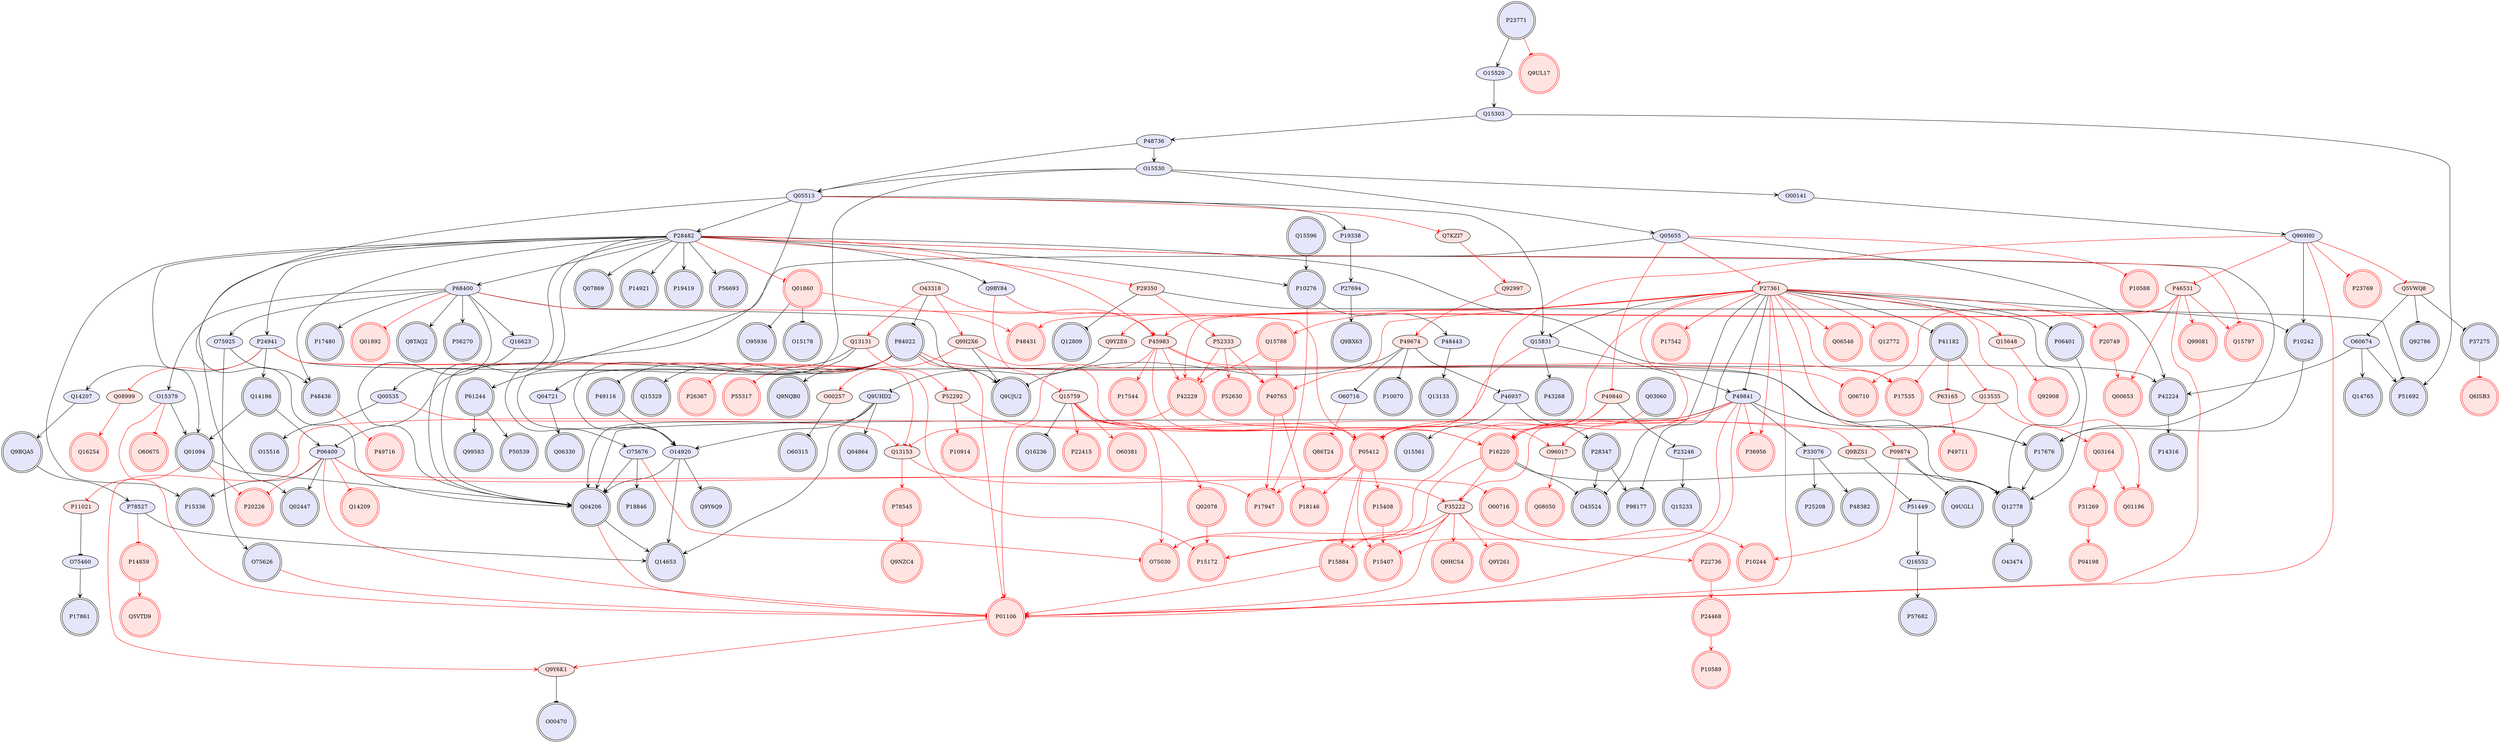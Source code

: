 digraph {

O43318->P84022 [penwidth=1, color=black, arrowhead="tee"]
Q16623->Q00535 [penwidth=1, color=black, arrowhead="vee"]
Q00535->O15516 [penwidth=1, color=black, arrowhead="vee"]
O75460->P17861 [penwidth=1, color=black, arrowhead="vee"]
P27361->Q15831 [penwidth=1, color=black, arrowhead="tee"]
P27361->Q12778 [penwidth=1, color=black, arrowhead="tee"]
P27361->P10242 [penwidth=1, color=black, arrowhead="tee"]
P27361->P06401 [penwidth=1, color=black, arrowhead="tee"]
P27361->O43524 [penwidth=1, color=black, arrowhead="tee"]
P27361->P49841 [penwidth=1, color=black, arrowhead="tee"]
P27361->P41182 [penwidth=1, color=black, arrowhead="tee"]
P27361->P98177 [penwidth=1, color=black, arrowhead="tee"]
P29350->P51692 [penwidth=1, color=black, arrowhead="tee"]
Q15303->P51692 [penwidth=1, color=black, arrowhead="vee"]
O60674->P51692 [penwidth=1, color=black, arrowhead="vee"]
P49674->P46937 [penwidth=1, color=black, arrowhead="tee"]
P46937->Q15561 [penwidth=1, color=black, arrowhead="vee"]
P46937->P28347 [penwidth=1, color=black, arrowhead="vee"]
P49116->O14920 [penwidth=1, color=black, arrowhead="vee"]
Q13131->P49116 [penwidth=1, color=black, arrowhead="tee"]
P16220->Q12778 [penwidth=1, color=black, arrowhead="tee"]
P16220->O43524 [penwidth=1, color=black, arrowhead="tee"]
O14920->Q9Y6Q9 [penwidth=1, color=black, arrowhead="vee"]
O14920->Q14653 [penwidth=1, color=black, arrowhead="vee"]
O15530->O14920 [penwidth=1, color=black, arrowhead="vee"]
O14920->Q04206 [penwidth=1, color=black, arrowhead="vee"]
Q05513->O14920 [penwidth=1, color=black, arrowhead="vee"]
Q9UHD2->O14920 [penwidth=1, color=black, arrowhead="vee"]
P11021->O75460 [penwidth=1, color=black, arrowhead="tee"]
Q9H2X6->Q9UJU2 [penwidth=1, color=black, arrowhead="tee"]
P23246->Q15233 [penwidth=1, color=black, arrowhead="vee"]
P49674->P10070 [penwidth=1, color=black, arrowhead="tee"]
P49674->Q9UJU2 [penwidth=1, color=black, arrowhead="tee"]
P49674->O60716 [penwidth=1, color=black, arrowhead="tee"]
Q05513->Q15831 [penwidth=1, color=black, arrowhead="vee"]
Q15831->P49841 [penwidth=1, color=black, arrowhead="vee"]
Q15831->P43268 [penwidth=1, color=black, arrowhead="vee"]
P29350->Q12809 [penwidth=1, color=black, arrowhead="tee"]
O75676->P18846 [penwidth=1, color=black, arrowhead="vee"]
O75676->Q04206 [penwidth=1, color=black, arrowhead="vee"]
P28482->O75676 [penwidth=1, color=black, arrowhead="vee"]
P84022->Q9NQB0 [penwidth=1, color=black, arrowhead="vee"]
P24941->Q14207 [penwidth=1, color=black, arrowhead="vee"]
P24941->P17676 [penwidth=1, color=black, arrowhead="vee"]
P28482->P24941 [penwidth=1, color=black, arrowhead="vee"]
P24941->Q14186 [penwidth=1, color=black, arrowhead="vee"]
P68400->Q16623 [penwidth=1, color=black, arrowhead="vee"]
P19338->P27694 [penwidth=1, color=black, arrowhead="vee"]
Q05513->P19338 [penwidth=1, color=black, arrowhead="vee"]
O60674->Q14765 [penwidth=1, color=black, arrowhead="vee"]
Q12778->O43474 [penwidth=1, color=black, arrowhead="vee"]
P06401->Q12778 [penwidth=1, color=black, arrowhead="vee"]
P17676->Q12778 [penwidth=1, color=black, arrowhead="vee"]
P84022->Q12778 [penwidth=1, color=black, arrowhead="vee"]
P09874->Q12778 [penwidth=1, color=black, arrowhead="tee"]
P49840->P23246 [penwidth=1, color=black, arrowhead="tee"]
P68400->O15379 [penwidth=1, color=black, arrowhead="vee"]
O15379->Q01094 [penwidth=1, color=black, arrowhead="vee"]
Q04206->Q14653 [penwidth=1, color=black, arrowhead="vee"]
P78527->Q14653 [penwidth=1, color=black, arrowhead="vee"]
Q9UHD2->Q14653 [penwidth=1, color=black, arrowhead="vee"]
P68400->O75925 [penwidth=1, color=black, arrowhead="vee"]
O75925->P48436 [penwidth=1, color=black, arrowhead="vee"]
O75925->O75626 [penwidth=1, color=black, arrowhead="vee"]
Q05655->P42224 [penwidth=1, color=black, arrowhead="vee"]
O60674->P42224 [penwidth=1, color=black, arrowhead="vee"]
P28482->P42224 [penwidth=1, color=black, arrowhead="vee"]
P42224->P14316 [penwidth=1, color=black, arrowhead="vee"]
P68400->Q9UJU2 [penwidth=1, color=black, arrowhead="vee"]
P84022->Q9UJU2 [penwidth=1, color=black, arrowhead="vee"]
Q15596->P10276 [penwidth=1, color=black, arrowhead="vee"]
P28482->P10276 [penwidth=1, color=black, arrowhead="vee"]
P10276->P48443 [penwidth=1, color=black, arrowhead="vee"]
Q969H0->P10242 [penwidth=1, color=black, arrowhead="vee"]
P10242->P17676 [penwidth=1, color=black, arrowhead="vee"]
Q04721->Q06330 [penwidth=1, color=black, arrowhead="vee"]
O15530->O00141 [penwidth=1, color=black, arrowhead="vee"]
O00141->Q969H0 [penwidth=1, color=black, arrowhead="vee"]
P23771->O15520 [penwidth=1, color=black, arrowhead="vee"]
Q14207->Q9BQA5 [penwidth=1, color=black, arrowhead="vee"]
Q9BQA5->P78527 [penwidth=1, color=black, arrowhead="vee"]
P61244->Q99583 [penwidth=1, color=black, arrowhead="vee"]
P84022->P61244 [penwidth=1, color=black, arrowhead="vee"]
P61244->P50539 [penwidth=1, color=black, arrowhead="vee"]
O15530->Q05513 [penwidth=1, color=black, arrowhead="vee"]
O15530->Q05655 [penwidth=1, color=black, arrowhead="vee"]
P48736->O15530 [penwidth=1, color=black, arrowhead="vee"]
P33076->P25208 [penwidth=1, color=black, arrowhead="vee"]
P68400->Q8TAQ2 [penwidth=1, color=black, arrowhead="vee"]
P68400->Q04206 [penwidth=1, color=black, arrowhead="vee"]
P28482->P68400 [penwidth=1, color=black, arrowhead="vee"]
P68400->P56270 [penwidth=1, color=black, arrowhead="vee"]
P68400->P17480 [penwidth=1, color=black, arrowhead="vee"]
P06400->P15336 [penwidth=1, color=black, arrowhead="vee"]
P28482->P15336 [penwidth=1, color=black, arrowhead="vee"]
Q15759->Q16236 [penwidth=1, color=black, arrowhead="tee"]
Q01094->Q04206 [penwidth=1, color=black, arrowhead="vee"]
P28482->Q01094 [penwidth=1, color=black, arrowhead="vee"]
Q14186->Q01094 [penwidth=1, color=black, arrowhead="vee"]
P27694->Q9BX63 [penwidth=1, color=black, arrowhead="vee"]
P06400->Q02447 [penwidth=1, color=black, arrowhead="vee"]
Q13131->P06400 [penwidth=1, color=black, arrowhead="tee"]
Q14186->P06400 [penwidth=1, color=black, arrowhead="vee"]
Q05513->Q04206 [penwidth=1, color=black, arrowhead="vee"]
Q05655->Q04206 [penwidth=1, color=black, arrowhead="vee"]
Q9UHD2->Q04206 [penwidth=1, color=black, arrowhead="vee"]
P49841->Q04206 [penwidth=1, color=black, arrowhead="vee"]
P28482->Q04206 [penwidth=1, color=black, arrowhead="vee"]
P49841->P17676 [penwidth=1, color=black, arrowhead="vee"]
P28482->P17676 [penwidth=1, color=black, arrowhead="vee"]
Q9UHD2->Q04864 [penwidth=1, color=black, arrowhead="vee"]
P84022->Q15329 [penwidth=1, color=black, arrowhead="vee"]
P84022->Q04721 [penwidth=1, color=black, arrowhead="vee"]
Q05513->P28482 [penwidth=1, color=black, arrowhead="vee"]
P48736->Q05513 [penwidth=1, color=black, arrowhead="vee"]
P09874->Q9UGL1 [penwidth=1, color=black, arrowhead="tee"]
Q9BZS1->P51449 [penwidth=1, color=black, arrowhead="tee"]
P28482->Q07869 [penwidth=1, color=black, arrowhead="vee"]
O15520->Q15303 [penwidth=1, color=black, arrowhead="vee"]
Q15303->P48736 [penwidth=1, color=black, arrowhead="vee"]
P28482->Q02447 [penwidth=1, color=black, arrowhead="vee"]
Q9Y2E6->Q9UHD2 [penwidth=1, color=black, arrowhead="tee"]
P49841->P33076 [penwidth=1, color=black, arrowhead="vee"]
Q5VWQ8->O60674 [penwidth=1, color=black, arrowhead="tee"]
P28482->P14921 [penwidth=1, color=black, arrowhead="vee"]
P28482->Q9BY84 [penwidth=1, color=black, arrowhead="vee"]
P28482->P19419 [penwidth=1, color=black, arrowhead="vee"]
P28482->P56693 [penwidth=1, color=black, arrowhead="vee"]
P48443->Q13133 [penwidth=1, color=black, arrowhead="vee"]
O00257->O60315 [penwidth=1, color=black, arrowhead="tee"]
P33076->P48382 [penwidth=1, color=black, arrowhead="vee"]
P28347->O43524 [penwidth=1, color=black, arrowhead="vee"]
P28347->P98177 [penwidth=1, color=black, arrowhead="vee"]
Q01860->O95936 [penwidth=1, color=black, arrowhead="tee"]
Q01860->O15178 [penwidth=1, color=black, arrowhead="tee"]
Q5VWQ8->P37275 [penwidth=1, color=black, arrowhead="tee"]
P28482->P48436 [penwidth=1, color=black, arrowhead="vee"]
Q16552->P57682 [penwidth=1, color=black, arrowhead="vee"]
Q5VWQ8->Q92786 [penwidth=1, color=black, arrowhead="tee"]
Q9Y6K1->O00470 [penwidth=1, color=black, arrowhead="tee"]
P51449->Q16552 [penwidth=1, color=black, arrowhead="vee"]
O43318->Q9H2X6 [penwidth=1, color=red, arrowhead="vee"]
O43318->P45983 [penwidth=1, color=red, arrowhead="vee"]
O43318->Q13131 [penwidth=1, color=red, arrowhead="vee"]
Q00535->Q13153 [penwidth=1, color=red, arrowhead="tee"]
O96017->Q08050 [penwidth=1, color=red, arrowhead="vee"]
P78527->P14859 [penwidth=1, color=red, arrowhead="tee"]
P27361->P40763 [penwidth=1, color=red, arrowhead="vee"]
P27361->P16220 [penwidth=1, color=red, arrowhead="vee"]
P27361->P36956 [penwidth=1, color=red, arrowhead="vee"]
P27361->Q15788 [penwidth=1, color=red, arrowhead="vee"]
P27361->P05412 [penwidth=1, color=red, arrowhead="vee"]
P27361->P01106 [penwidth=1, color=red, arrowhead="vee"]
P27361->P45983 [penwidth=1, color=red, arrowhead="vee"]
P27361->P20749 [penwidth=1, color=red, arrowhead="vee"]
P27361->Q06546 [penwidth=1, color=red, arrowhead="vee"]
P27361->P42229 [penwidth=1, color=red, arrowhead="vee"]
P27361->P09874 [penwidth=1, color=red, arrowhead="vee"]
P27361->Q12772 [penwidth=1, color=red, arrowhead="vee"]
Q05655->P27361 [penwidth=1, color=red, arrowhead="tee"]
P27361->P17535 [penwidth=1, color=red, arrowhead="vee"]
P27361->Q01196 [penwidth=1, color=red, arrowhead="vee"]
P27361->P17542 [penwidth=1, color=red, arrowhead="vee"]
P27361->Q15648 [penwidth=1, color=red, arrowhead="vee"]
P01106->Q9Y6K1 [penwidth=1, color=red, arrowhead="vee"]
P42229->Q9Y6K1 [penwidth=1, color=red, arrowhead="vee"]
P16220->P35222 [penwidth=1, color=red, arrowhead="vee"]
P35222->P15172 [penwidth=1, color=red, arrowhead="vee"]
P35222->P01106 [penwidth=1, color=red, arrowhead="vee"]
P35222->O75030 [penwidth=1, color=red, arrowhead="vee"]
Q13153->P35222 [penwidth=1, color=red, arrowhead="vee"]
P35222->P22736 [penwidth=1, color=red, arrowhead="vee"]
P49841->P35222 [penwidth=1, color=red, arrowhead="tee"]
P35222->P15884 [penwidth=1, color=red, arrowhead="vee"]
P35222->Q9HCS4 [penwidth=1, color=red, arrowhead="vee"]
P20749->Q00653 [penwidth=1, color=red, arrowhead="vee"]
P40763->P18146 [penwidth=1, color=red, arrowhead="vee"]
Q15788->P40763 [penwidth=1, color=red, arrowhead="vee"]
P45983->P40763 [penwidth=1, color=red, arrowhead="vee"]
P52333->P40763 [penwidth=1, color=red, arrowhead="vee"]
P40763->P17947 [penwidth=1, color=red, arrowhead="vee"]
P46531->Q15797 [penwidth=1, color=red, arrowhead="vee"]
P28482->Q15797 [penwidth=1, color=red, arrowhead="tee"]
O00716->P10244 [penwidth=1, color=red, arrowhead="vee"]
P09874->P10244 [penwidth=1, color=red, arrowhead="vee"]
Q9H2X6->P16220 [penwidth=1, color=red, arrowhead="vee"]
P49840->P16220 [penwidth=1, color=red, arrowhead="vee"]
Q15759->P16220 [penwidth=1, color=red, arrowhead="vee"]
P49841->P16220 [penwidth=1, color=red, arrowhead="tee"]
Q03060->P16220 [penwidth=1, color=red, arrowhead="tee"]
P63165->P49711 [penwidth=1, color=red, arrowhead="vee"]
Q9H2X6->O00257 [penwidth=1, color=red, arrowhead="vee"]
P49841->P36956 [penwidth=1, color=red, arrowhead="tee"]
P52333->P52630 [penwidth=1, color=red, arrowhead="vee"]
P06400->O00716 [penwidth=1, color=red, arrowhead="tee"]
P24941->Q08999 [penwidth=1, color=red, arrowhead="tee"]
Q08999->Q16254 [penwidth=1, color=red, arrowhead="vee"]
Q92997->P49674 [penwidth=1, color=red, arrowhead="vee"]
P06400->Q14209 [penwidth=1, color=red, arrowhead="tee"]
Q15831->Q13153 [penwidth=1, color=red, arrowhead="tee"]
P29350->P52333 [penwidth=1, color=red, arrowhead="vee"]
P28482->P29350 [penwidth=1, color=red, arrowhead="tee"]
O75676->O75030 [penwidth=1, color=red, arrowhead="tee"]
P24941->P15172 [penwidth=1, color=red, arrowhead="tee"]
P24941->Q13153 [penwidth=1, color=red, arrowhead="tee"]
Q01094->P20226 [penwidth=1, color=red, arrowhead="tee"]
P06400->P20226 [penwidth=1, color=red, arrowhead="tee"]
P49840->O75030 [penwidth=1, color=red, arrowhead="vee"]
Q05655->P49840 [penwidth=1, color=red, arrowhead="tee"]
P05412->P18146 [penwidth=1, color=red, arrowhead="vee"]
O15379->P01106 [penwidth=1, color=red, arrowhead="tee"]
O15379->O60675 [penwidth=1, color=red, arrowhead="tee"]
Q7KZI7->Q92997 [penwidth=1, color=red, arrowhead="vee"]
P46531->P48431 [penwidth=1, color=red, arrowhead="vee"]
Q15788->P42229 [penwidth=1, color=red, arrowhead="vee"]
P45983->P05412 [penwidth=1, color=red, arrowhead="vee"]
P68400->P05412 [penwidth=1, color=red, arrowhead="tee"]
Q15759->P05412 [penwidth=1, color=red, arrowhead="vee"]
P05412->P15407 [penwidth=1, color=red, arrowhead="vee"]
Q969H0->P05412 [penwidth=1, color=red, arrowhead="tee"]
P05412->P17947 [penwidth=1, color=red, arrowhead="vee"]
P49841->P05412 [penwidth=1, color=red, arrowhead="tee"]
P05412->P15884 [penwidth=1, color=red, arrowhead="vee"]
P05412->P15408 [penwidth=1, color=red, arrowhead="vee"]
P10276->P17947 [penwidth=1, color=red, arrowhead="tee"]
Q02078->P15172 [penwidth=1, color=red, arrowhead="vee"]
P45983->P01106 [penwidth=1, color=red, arrowhead="vee"]
P46531->P01106 [penwidth=1, color=red, arrowhead="vee"]
P06400->P01106 [penwidth=1, color=red, arrowhead="tee"]
Q969H0->P01106 [penwidth=1, color=red, arrowhead="tee"]
Q04206->P01106 [penwidth=1, color=red, arrowhead="tee"]
P49841->P01106 [penwidth=1, color=red, arrowhead="tee"]
P45983->P42229 [penwidth=1, color=red, arrowhead="vee"]
P45983->P17535 [penwidth=1, color=red, arrowhead="vee"]
P28482->P45983 [penwidth=1, color=red, arrowhead="tee"]
P45983->P17544 [penwidth=1, color=red, arrowhead="vee"]
Q9BY84->P45983 [penwidth=1, color=red, arrowhead="tee"]
Q13535->O96017 [penwidth=1, color=red, arrowhead="vee"]
Q13535->Q03164 [penwidth=1, color=red, arrowhead="vee"]
P41182->Q13535 [penwidth=1, color=red, arrowhead="tee"]
P23771->Q9UL17 [penwidth=1, color=red, arrowhead="tee"]
P52292->P10914 [penwidth=1, color=red, arrowhead="vee"]
P52292->O96017 [penwidth=1, color=red, arrowhead="vee"]
Q13131->P52292 [penwidth=1, color=red, arrowhead="vee"]
Q15759->P22415 [penwidth=1, color=red, arrowhead="vee"]
P68400->Q01892 [penwidth=1, color=red, arrowhead="tee"]
Q15759->O75030 [penwidth=1, color=red, arrowhead="vee"]
Q15759->Q02078 [penwidth=1, color=red, arrowhead="vee"]
Q15759->O60381 [penwidth=1, color=red, arrowhead="vee"]
Q9BY84->Q15759 [penwidth=1, color=red, arrowhead="tee"]
P49841->P15407 [penwidth=1, color=red, arrowhead="tee"]
P15408->P15407 [penwidth=1, color=red, arrowhead="vee"]
Q01094->P11021 [penwidth=1, color=red, arrowhead="tee"]
P46531->Q06710 [penwidth=1, color=red, arrowhead="vee"]
P84022->Q06710 [penwidth=1, color=red, arrowhead="tee"]
Q969H0->P46531 [penwidth=1, color=red, arrowhead="tee"]
P46531->Q9Y2E6 [penwidth=1, color=red, arrowhead="vee"]
Q05513->Q7KZI7 [penwidth=1, color=red, arrowhead="tee"]
P06400->P17947 [penwidth=1, color=red, arrowhead="tee"]
Q969H0->Q5VWQ8 [penwidth=1, color=red, arrowhead="tee"]
Q969H0->P23769 [penwidth=1, color=red, arrowhead="tee"]
Q13153->P78545 [penwidth=1, color=red, arrowhead="vee"]
P52333->P42229 [penwidth=1, color=red, arrowhead="vee"]
P42229->Q9BZS1 [penwidth=1, color=red, arrowhead="vee"]
P22736->P24468 [penwidth=1, color=red, arrowhead="vee"]
P84022->P26367 [penwidth=1, color=red, arrowhead="tee"]
P84022->P55317 [penwidth=1, color=red, arrowhead="tee"]
Q03164->P31269 [penwidth=1, color=red, arrowhead="vee"]
Q03164->Q01196 [penwidth=1, color=red, arrowhead="vee"]
Q05655->P10588 [penwidth=1, color=red, arrowhead="tee"]
P41182->P17535 [penwidth=1, color=red, arrowhead="tee"]
O60716->Q86T24 [penwidth=1, color=red, arrowhead="tee"]
P28482->Q01860 [penwidth=1, color=red, arrowhead="tee"]
P78545->Q9NZC4 [penwidth=1, color=red, arrowhead="vee"]
P24468->P10589 [penwidth=1, color=red, arrowhead="vee"]
Q15648->Q92908 [penwidth=1, color=red, arrowhead="vee"]
P16220->P15172 [penwidth=1, color=red, arrowhead="vee"]
P35222->Q9Y261 [penwidth=1, color=red, arrowhead="vee"]
P14859->Q5VTD9 [penwidth=1, color=red, arrowhead="vee"]
P15884->P01106 [penwidth=1, color=red, arrowhead="vee"]
Q01860->P48431 [penwidth=1, color=red, arrowhead="vee"]
P37275->Q6ISB3 [penwidth=1, color=red, arrowhead="tee"]
O75626->P01106 [penwidth=1, color=red, arrowhead="tee"]
P84022->P01106 [penwidth=1, color=red, arrowhead="tee"]
P46531->Q99081 [penwidth=1, color=red, arrowhead="vee"]
P48436->P49716 [penwidth=1, color=red, arrowhead="tee"]
P46531->Q00653 [penwidth=1, color=red, arrowhead="vee"]
P31269->P04198 [penwidth=1, color=red, arrowhead="vee"]
P41182->P63165 [penwidth=1, color=red, arrowhead="tee"]
P23771 [style=filled, color=black, fillcolor=lavender, shape=invhouse];
P18846 [style=filled, color=black, fillcolor=lavender, shape=doublecircle];
P15336 [style=filled, color=black, fillcolor=lavender, shape=doublecircle];
P17544 [style=filled, color=red, fillcolor=mistyrose, shape=doublecircle];
Q9BX63 [style=filled, color=black, fillcolor=lavender, shape=doublecircle];
P20749 [style=filled, color=red, fillcolor=mistyrose, shape=doublecircle];
P41182 [style=filled, color=black, fillcolor=lavender, shape=doublecircle];
P17676 [style=filled, color=black, fillcolor=lavender, shape=doublecircle];
P49716 [style=filled, color=red, fillcolor=mistyrose, shape=doublecircle];
O15516 [style=filled, color=black, fillcolor=lavender, shape=doublecircle];
P16220 [style=filled, color=red, fillcolor=mistyrose, shape=doublecircle];
Q03060 [style=filled, color=black, fillcolor=lavender, shape=doublecircle];
P49711 [style=filled, color=red, fillcolor=mistyrose, shape=doublecircle];
Q01094 [style=filled, color=black, fillcolor=lavender, shape=doublecircle];
Q14209 [style=filled, color=red, fillcolor=mistyrose, shape=doublecircle];
O00716 [style=filled, color=red, fillcolor=mistyrose, shape=doublecircle];
Q16254 [style=filled, color=red, fillcolor=mistyrose, shape=doublecircle];
Q15329 [style=filled, color=black, fillcolor=lavender, shape=doublecircle];
P18146 [style=filled, color=red, fillcolor=mistyrose, shape=doublecircle];
Q9NZC4 [style=filled, color=red, fillcolor=mistyrose, shape=doublecircle];
P78545 [style=filled, color=red, fillcolor=mistyrose, shape=doublecircle];
P19419 [style=filled, color=black, fillcolor=lavender, shape=doublecircle];
O95936 [style=filled, color=black, fillcolor=lavender, shape=doublecircle];
Q12809 [style=filled, color=black, fillcolor=lavender, shape=doublecircle];
P14921 [style=filled, color=black, fillcolor=lavender, shape=doublecircle];
P43268 [style=filled, color=black, fillcolor=lavender, shape=doublecircle];
P15407 [style=filled, color=red, fillcolor=mistyrose, shape=doublecircle];
P15408 [style=filled, color=red, fillcolor=mistyrose, shape=doublecircle];
P55317 [style=filled, color=red, fillcolor=mistyrose, shape=doublecircle];
Q9Y261 [style=filled, color=red, fillcolor=mistyrose, shape=doublecircle];
Q08050 [style=filled, color=red, fillcolor=mistyrose, shape=doublecircle];
Q12778 [style=filled, color=black, fillcolor=lavender, shape=doublecircle];
O43524 [style=filled, color=black, fillcolor=lavender, shape=doublecircle];
P98177 [style=filled, color=black, fillcolor=lavender, shape=doublecircle];
Q06546 [style=filled, color=red, fillcolor=mistyrose, shape=doublecircle];
P23769 [style=filled, color=red, fillcolor=mistyrose, shape=doublecircle];
P23771 [style=filled, color=black, fillcolor=lavender, shape=doublecircle];
Q92908 [style=filled, color=red, fillcolor=mistyrose, shape=doublecircle];
Q5VTD9 [style=filled, color=red, fillcolor=mistyrose, shape=doublecircle];
P10070 [style=filled, color=black, fillcolor=lavender, shape=doublecircle];
Q6ISB3 [style=filled, color=red, fillcolor=mistyrose, shape=doublecircle];
O60381 [style=filled, color=red, fillcolor=mistyrose, shape=doublecircle];
Q9BQA5 [style=filled, color=black, fillcolor=lavender, shape=doublecircle];
P31269 [style=filled, color=red, fillcolor=mistyrose, shape=doublecircle];
P10914 [style=filled, color=red, fillcolor=mistyrose, shape=doublecircle];
P14316 [style=filled, color=black, fillcolor=lavender, shape=doublecircle];
Q14653 [style=filled, color=black, fillcolor=lavender, shape=doublecircle];
P05412 [style=filled, color=red, fillcolor=mistyrose, shape=doublecircle];
P17535 [style=filled, color=red, fillcolor=mistyrose, shape=doublecircle];
Q9UGL1 [style=filled, color=black, fillcolor=lavender, shape=doublecircle];
P57682 [style=filled, color=black, fillcolor=lavender, shape=doublecircle];
O43474 [style=filled, color=black, fillcolor=lavender, shape=doublecircle];
Q03164 [style=filled, color=red, fillcolor=mistyrose, shape=doublecircle];
Q9UJU2 [style=filled, color=black, fillcolor=lavender, shape=doublecircle];
O60675 [style=filled, color=red, fillcolor=mistyrose, shape=doublecircle];
P61244 [style=filled, color=black, fillcolor=lavender, shape=doublecircle];
P56270 [style=filled, color=black, fillcolor=lavender, shape=doublecircle];
Q02078 [style=filled, color=red, fillcolor=mistyrose, shape=doublecircle];
O00470 [style=filled, color=black, fillcolor=lavender, shape=doublecircle];
O75030 [style=filled, color=red, fillcolor=mistyrose, shape=doublecircle];
Q99583 [style=filled, color=black, fillcolor=lavender, shape=doublecircle];
P50539 [style=filled, color=black, fillcolor=lavender, shape=doublecircle];
P10242 [style=filled, color=black, fillcolor=lavender, shape=doublecircle];
P10244 [style=filled, color=red, fillcolor=mistyrose, shape=doublecircle];
P01106 [style=filled, color=red, fillcolor=mistyrose, shape=doublecircle];
P04198 [style=filled, color=red, fillcolor=mistyrose, shape=doublecircle];
P15172 [style=filled, color=red, fillcolor=mistyrose, shape=doublecircle];
Q15788 [style=filled, color=red, fillcolor=mistyrose, shape=doublecircle];
Q15596 [style=filled, color=black, fillcolor=lavender, shape=doublecircle];
Q9Y6Q9 [style=filled, color=black, fillcolor=lavender, shape=doublecircle];
Q16236 [style=filled, color=black, fillcolor=lavender, shape=doublecircle];
Q00653 [style=filled, color=red, fillcolor=mistyrose, shape=doublecircle];
P25208 [style=filled, color=black, fillcolor=lavender, shape=doublecircle];
Q15233 [style=filled, color=black, fillcolor=lavender, shape=doublecircle];
Q13133 [style=filled, color=black, fillcolor=lavender, shape=doublecircle];
P49116 [style=filled, color=black, fillcolor=lavender, shape=doublecircle];
P10589 [style=filled, color=red, fillcolor=mistyrose, shape=doublecircle];
P24468 [style=filled, color=red, fillcolor=mistyrose, shape=doublecircle];
P10588 [style=filled, color=red, fillcolor=mistyrose, shape=doublecircle];
P22736 [style=filled, color=red, fillcolor=mistyrose, shape=doublecircle];
P26367 [style=filled, color=red, fillcolor=mistyrose, shape=doublecircle];
Q06710 [style=filled, color=red, fillcolor=mistyrose, shape=doublecircle];
P06401 [style=filled, color=black, fillcolor=lavender, shape=doublecircle];
P14859 [style=filled, color=red, fillcolor=mistyrose, shape=doublecircle];
Q01860 [style=filled, color=red, fillcolor=mistyrose, shape=doublecircle];
Q07869 [style=filled, color=black, fillcolor=lavender, shape=doublecircle];
O75626 [style=filled, color=black, fillcolor=lavender, shape=doublecircle];
Q92786 [style=filled, color=black, fillcolor=lavender, shape=doublecircle];
P10276 [style=filled, color=black, fillcolor=lavender, shape=doublecircle];
Q06330 [style=filled, color=black, fillcolor=lavender, shape=doublecircle];
Q04864 [style=filled, color=black, fillcolor=lavender, shape=doublecircle];
Q04206 [style=filled, color=black, fillcolor=lavender, shape=doublecircle];
P48382 [style=filled, color=black, fillcolor=lavender, shape=doublecircle];
Q01196 [style=filled, color=red, fillcolor=mistyrose, shape=doublecircle];
Q15797 [style=filled, color=red, fillcolor=mistyrose, shape=doublecircle];
P84022 [style=filled, color=black, fillcolor=lavender, shape=doublecircle];
Q8TAQ2 [style=filled, color=black, fillcolor=lavender, shape=doublecircle];
P56693 [style=filled, color=black, fillcolor=lavender, shape=doublecircle];
P48431 [style=filled, color=red, fillcolor=mistyrose, shape=doublecircle];
P48436 [style=filled, color=black, fillcolor=lavender, shape=doublecircle];
Q02447 [style=filled, color=black, fillcolor=lavender, shape=doublecircle];
P17947 [style=filled, color=red, fillcolor=mistyrose, shape=doublecircle];
Q01892 [style=filled, color=red, fillcolor=mistyrose, shape=doublecircle];
P36956 [style=filled, color=red, fillcolor=mistyrose, shape=doublecircle];
Q12772 [style=filled, color=red, fillcolor=mistyrose, shape=doublecircle];
P42224 [style=filled, color=black, fillcolor=lavender, shape=doublecircle];
P52630 [style=filled, color=red, fillcolor=mistyrose, shape=doublecircle];
P40763 [style=filled, color=red, fillcolor=mistyrose, shape=doublecircle];
Q14765 [style=filled, color=black, fillcolor=lavender, shape=doublecircle];
P42229 [style=filled, color=red, fillcolor=mistyrose, shape=doublecircle];
P51692 [style=filled, color=black, fillcolor=lavender, shape=doublecircle];
O15178 [style=filled, color=black, fillcolor=lavender, shape=doublecircle];
P17542 [style=filled, color=red, fillcolor=mistyrose, shape=doublecircle];
P20226 [style=filled, color=red, fillcolor=mistyrose, shape=doublecircle];
Q9UL17 [style=filled, color=red, fillcolor=mistyrose, shape=doublecircle];
Q99081 [style=filled, color=red, fillcolor=mistyrose, shape=doublecircle];
Q9HCS4 [style=filled, color=red, fillcolor=mistyrose, shape=doublecircle];
P15884 [style=filled, color=red, fillcolor=mistyrose, shape=doublecircle];
Q9NQB0 [style=filled, color=black, fillcolor=lavender, shape=doublecircle];
P28347 [style=filled, color=black, fillcolor=lavender, shape=doublecircle];
Q15561 [style=filled, color=black, fillcolor=lavender, shape=doublecircle];
Q14186 [style=filled, color=black, fillcolor=lavender, shape=doublecircle];
P17480 [style=filled, color=black, fillcolor=lavender, shape=doublecircle];
P22415 [style=filled, color=red, fillcolor=mistyrose, shape=doublecircle];
P17861 [style=filled, color=black, fillcolor=lavender, shape=doublecircle];
Q86T24 [style=filled, color=red, fillcolor=mistyrose, shape=doublecircle];
P37275 [style=filled, color=black, fillcolor=lavender, shape=doublecircle];
O60315 [style=filled, color=black, fillcolor=lavender, shape=doublecircle];
O43318 [style=filled, fillcolor=mistyrose];
Q16623 [style=filled, fillcolor=lavender];
Q00535 [style=filled, fillcolor=lavender];
O75460 [style=filled, fillcolor=lavender];
P27361 [style=filled, fillcolor=mistyrose];
P29350 [style=filled, fillcolor=mistyrose];
Q15303 [style=filled, fillcolor=lavender];
O60674 [style=filled, fillcolor=lavender];
P49674 [style=filled, fillcolor=mistyrose];
P46937 [style=filled, fillcolor=lavender];
Q13131 [style=filled, fillcolor=mistyrose];
O14920 [style=filled, fillcolor=lavender];
O15530 [style=filled, fillcolor=lavender];
Q05513 [style=filled, fillcolor=lavender];
Q9UHD2 [style=filled, fillcolor=lavender];
P11021 [style=filled, fillcolor=mistyrose];
Q9H2X6 [style=filled, fillcolor=mistyrose];
P23246 [style=filled, fillcolor=lavender];
Q15831 [style=filled, fillcolor=lavender];
O75676 [style=filled, fillcolor=lavender];
P28482 [style=filled, fillcolor=lavender];
P24941 [style=filled, fillcolor=lavender];
P68400 [style=filled, fillcolor=lavender];
P19338 [style=filled, fillcolor=lavender];
P09874 [style=filled, fillcolor=mistyrose];
P49840 [style=filled, fillcolor=mistyrose];
O15379 [style=filled, fillcolor=lavender];
P78527 [style=filled, fillcolor=lavender];
O75925 [style=filled, fillcolor=lavender];
Q05655 [style=filled, fillcolor=lavender];
Q969H0 [style=filled, fillcolor=lavender];
Q04721 [style=filled, fillcolor=lavender];
O00141 [style=filled, fillcolor=lavender];
Q14207 [style=filled, fillcolor=lavender];
P48736 [style=filled, fillcolor=lavender];
P33076 [style=filled, fillcolor=lavender];
P06400 [style=filled, fillcolor=lavender];
Q15759 [style=filled, fillcolor=mistyrose];
P27694 [style=filled, fillcolor=lavender];
P49841 [style=filled, fillcolor=lavender];
Q9BZS1 [style=filled, fillcolor=mistyrose];
O15520 [style=filled, fillcolor=lavender];
Q9Y2E6 [style=filled, fillcolor=mistyrose];
Q5VWQ8 [style=filled, fillcolor=mistyrose];
P48443 [style=filled, fillcolor=lavender];
O00257 [style=filled, fillcolor=mistyrose];
Q16552 [style=filled, fillcolor=lavender];
Q9Y6K1 [style=filled, fillcolor=mistyrose];
P51449 [style=filled, fillcolor=lavender];
O96017 [style=filled, fillcolor=mistyrose];
P35222 [style=filled, fillcolor=mistyrose];
Q13153 [style=filled, fillcolor=mistyrose];
P45983 [style=filled, fillcolor=mistyrose];
P52333 [style=filled, fillcolor=mistyrose];
P46531 [style=filled, fillcolor=mistyrose];
P63165 [style=filled, fillcolor=mistyrose];
Q08999 [style=filled, fillcolor=mistyrose];
Q92997 [style=filled, fillcolor=mistyrose];
Q7KZI7 [style=filled, fillcolor=mistyrose];
Q9BY84 [style=filled, fillcolor=lavender];
Q13535 [style=filled, fillcolor=mistyrose];
P52292 [style=filled, fillcolor=mistyrose];
O60716 [style=filled, fillcolor=lavender];
Q15648 [style=filled, fillcolor=mistyrose];


}
